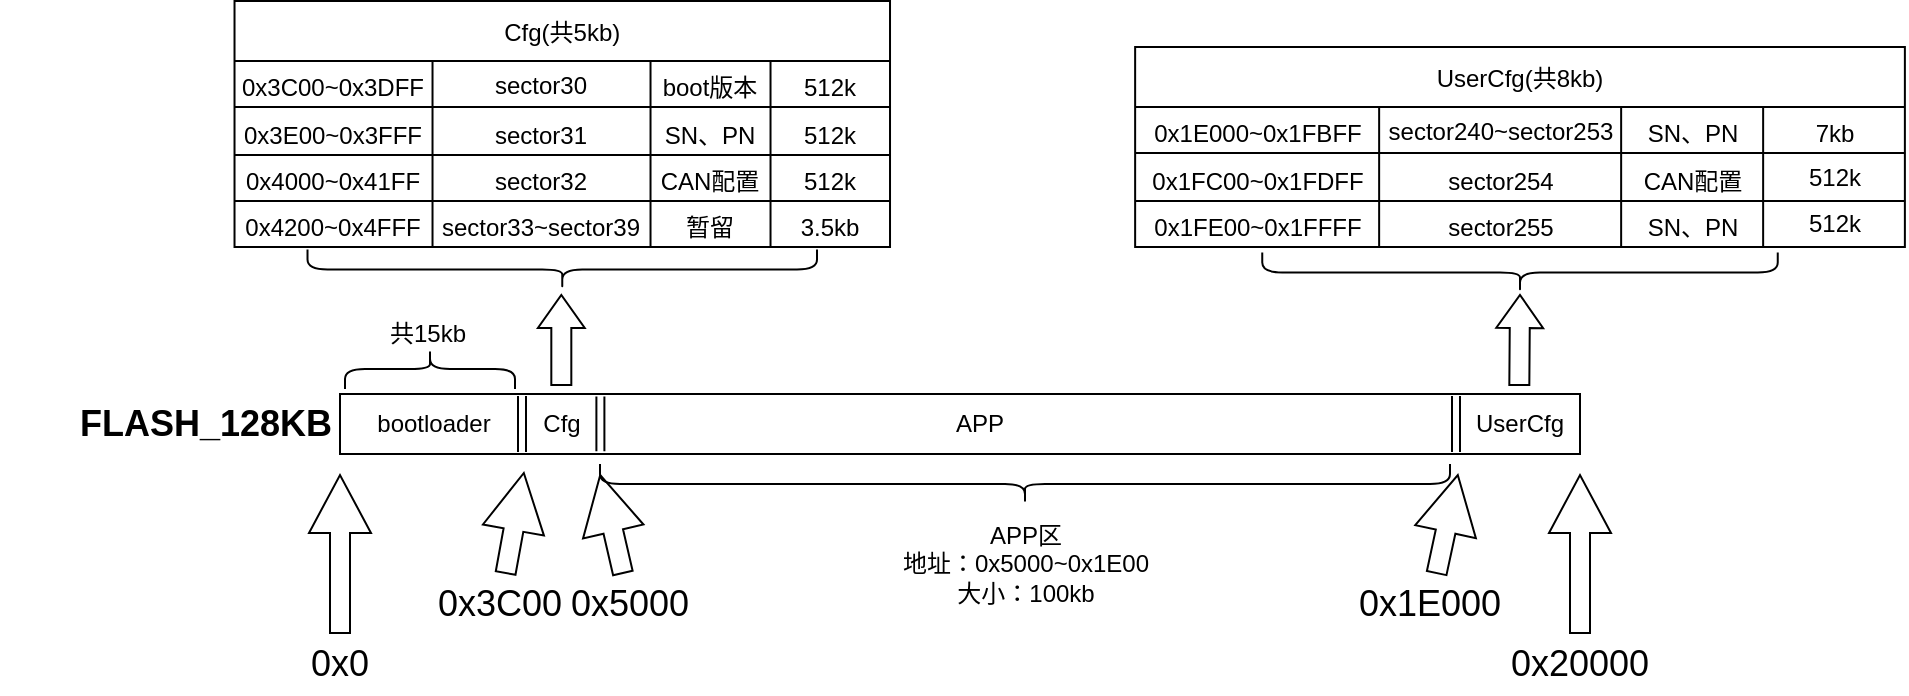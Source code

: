 <mxfile version="26.0.5">
  <diagram name="第 1 页" id="LOiiT-unrX2Uw0yE5oOl">
    <mxGraphModel dx="989" dy="509" grid="1" gridSize="10" guides="1" tooltips="1" connect="1" arrows="1" fold="1" page="1" pageScale="1" pageWidth="2000" pageHeight="2000" math="0" shadow="0">
      <root>
        <mxCell id="0" />
        <mxCell id="1" parent="0" />
        <mxCell id="IYtFgDfIM9FLVhiezO-n-1" value="" style="rounded=0;whiteSpace=wrap;html=1;" vertex="1" parent="1">
          <mxGeometry x="180" y="540" width="620" height="30" as="geometry" />
        </mxCell>
        <mxCell id="IYtFgDfIM9FLVhiezO-n-2" value="&lt;b&gt;&lt;font style=&quot;font-size: 18px;&quot;&gt;FLASH_128KB&lt;/font&gt;&lt;/b&gt;" style="text;html=1;align=center;verticalAlign=middle;whiteSpace=wrap;rounded=0;" vertex="1" parent="1">
          <mxGeometry x="10" y="525" width="206" height="60" as="geometry" />
        </mxCell>
        <mxCell id="IYtFgDfIM9FLVhiezO-n-3" value="" style="shape=flexArrow;endArrow=classic;html=1;rounded=0;width=10;endSize=9.33;" edge="1" parent="1">
          <mxGeometry width="50" height="50" relative="1" as="geometry">
            <mxPoint x="180" y="660" as="sourcePoint" />
            <mxPoint x="180" y="580" as="targetPoint" />
          </mxGeometry>
        </mxCell>
        <mxCell id="IYtFgDfIM9FLVhiezO-n-4" value="" style="shape=flexArrow;endArrow=classic;html=1;rounded=0;width=10;endSize=9.33;" edge="1" parent="1">
          <mxGeometry width="50" height="50" relative="1" as="geometry">
            <mxPoint x="800" y="660" as="sourcePoint" />
            <mxPoint x="800" y="580" as="targetPoint" />
          </mxGeometry>
        </mxCell>
        <mxCell id="IYtFgDfIM9FLVhiezO-n-5" value="&lt;font style=&quot;font-size: 18px;&quot;&gt;0x0&lt;/font&gt;" style="text;html=1;align=center;verticalAlign=middle;whiteSpace=wrap;rounded=0;" vertex="1" parent="1">
          <mxGeometry x="150" y="660" width="60" height="30" as="geometry" />
        </mxCell>
        <mxCell id="IYtFgDfIM9FLVhiezO-n-6" value="&lt;font style=&quot;font-size: 18px;&quot;&gt;0x20000&lt;/font&gt;" style="text;html=1;align=center;verticalAlign=middle;whiteSpace=wrap;rounded=0;" vertex="1" parent="1">
          <mxGeometry x="750" y="660" width="100" height="30" as="geometry" />
        </mxCell>
        <mxCell id="IYtFgDfIM9FLVhiezO-n-7" value="" style="shape=flexArrow;endArrow=classic;html=1;rounded=0;width=10;endSize=9.33;" edge="1" parent="1" source="IYtFgDfIM9FLVhiezO-n-8">
          <mxGeometry width="50" height="50" relative="1" as="geometry">
            <mxPoint x="310" y="660" as="sourcePoint" />
            <mxPoint x="310" y="580" as="targetPoint" />
          </mxGeometry>
        </mxCell>
        <mxCell id="IYtFgDfIM9FLVhiezO-n-9" value="" style="endArrow=none;html=1;rounded=0;entryX=0.208;entryY=1.1;entryDx=0;entryDy=0;entryPerimeter=0;" edge="1" parent="1" source="IYtFgDfIM9FLVhiezO-n-1">
          <mxGeometry width="50" height="50" relative="1" as="geometry">
            <mxPoint x="430" y="677" as="sourcePoint" />
            <mxPoint x="308.96" y="570" as="targetPoint" />
          </mxGeometry>
        </mxCell>
        <mxCell id="IYtFgDfIM9FLVhiezO-n-11" value="" style="shape=link;html=1;rounded=0;entryX=0.21;entryY=0.956;entryDx=0;entryDy=0;entryPerimeter=0;exitX=0.21;exitY=0.042;exitDx=0;exitDy=0;exitPerimeter=0;" edge="1" parent="1" source="IYtFgDfIM9FLVhiezO-n-1" target="IYtFgDfIM9FLVhiezO-n-1">
          <mxGeometry width="100" relative="1" as="geometry">
            <mxPoint x="270" y="550" as="sourcePoint" />
            <mxPoint x="370" y="550" as="targetPoint" />
            <Array as="points" />
          </mxGeometry>
        </mxCell>
        <mxCell id="IYtFgDfIM9FLVhiezO-n-12" value="" style="shape=flexArrow;endArrow=classic;html=1;rounded=0;endWidth=12.414;endSize=5.159;" edge="1" parent="1">
          <mxGeometry width="50" height="50" relative="1" as="geometry">
            <mxPoint x="290.66" y="536" as="sourcePoint" />
            <mxPoint x="290.66" y="490" as="targetPoint" />
          </mxGeometry>
        </mxCell>
        <mxCell id="IYtFgDfIM9FLVhiezO-n-13" value="" style="shape=curlyBracket;whiteSpace=wrap;html=1;rounded=1;flipH=1;labelPosition=right;verticalLabelPosition=middle;align=left;verticalAlign=middle;rotation=90;" vertex="1" parent="1">
          <mxGeometry x="281.13" y="350.38" width="20" height="254.75" as="geometry" />
        </mxCell>
        <mxCell id="IYtFgDfIM9FLVhiezO-n-15" value="" style="shape=flexArrow;endArrow=classic;html=1;rounded=0;width=10;endSize=9.33;" edge="1" parent="1" source="IYtFgDfIM9FLVhiezO-n-17">
          <mxGeometry width="50" height="50" relative="1" as="geometry">
            <mxPoint x="272" y="659" as="sourcePoint" />
            <mxPoint x="272" y="579" as="targetPoint" />
          </mxGeometry>
        </mxCell>
        <mxCell id="IYtFgDfIM9FLVhiezO-n-16" value="" style="shape=flexArrow;endArrow=classic;html=1;rounded=0;width=10;endSize=9.33;" edge="1" parent="1" target="IYtFgDfIM9FLVhiezO-n-8">
          <mxGeometry width="50" height="50" relative="1" as="geometry">
            <mxPoint x="310" y="660" as="sourcePoint" />
            <mxPoint x="310" y="580" as="targetPoint" />
          </mxGeometry>
        </mxCell>
        <mxCell id="IYtFgDfIM9FLVhiezO-n-8" value="&lt;font style=&quot;font-size: 18px;&quot;&gt;0x5000&lt;/font&gt;" style="text;html=1;align=center;verticalAlign=middle;whiteSpace=wrap;rounded=0;" vertex="1" parent="1">
          <mxGeometry x="290" y="630" width="70" height="30" as="geometry" />
        </mxCell>
        <mxCell id="IYtFgDfIM9FLVhiezO-n-17" value="&lt;font style=&quot;font-size: 18px;&quot;&gt;0x3C00&lt;/font&gt;" style="text;html=1;align=center;verticalAlign=middle;whiteSpace=wrap;rounded=0;" vertex="1" parent="1">
          <mxGeometry x="230" y="630" width="60" height="30" as="geometry" />
        </mxCell>
        <mxCell id="IYtFgDfIM9FLVhiezO-n-19" value="" style="shape=link;html=1;rounded=0;entryX=0.21;entryY=0.956;entryDx=0;entryDy=0;entryPerimeter=0;exitX=0.21;exitY=0.042;exitDx=0;exitDy=0;exitPerimeter=0;" edge="1" parent="1">
          <mxGeometry width="100" relative="1" as="geometry">
            <mxPoint x="271" y="541" as="sourcePoint" />
            <mxPoint x="271" y="569" as="targetPoint" />
            <Array as="points" />
          </mxGeometry>
        </mxCell>
        <mxCell id="IYtFgDfIM9FLVhiezO-n-20" value="bootloader" style="text;html=1;align=center;verticalAlign=middle;whiteSpace=wrap;rounded=0;" vertex="1" parent="1">
          <mxGeometry x="194" y="540" width="66" height="30" as="geometry" />
        </mxCell>
        <mxCell id="IYtFgDfIM9FLVhiezO-n-21" value="Cfg" style="text;html=1;align=center;verticalAlign=middle;whiteSpace=wrap;rounded=0;" vertex="1" parent="1">
          <mxGeometry x="271" y="540" width="40" height="30" as="geometry" />
        </mxCell>
        <mxCell id="IYtFgDfIM9FLVhiezO-n-25" value="" style="shape=flexArrow;endArrow=classic;html=1;rounded=0;width=10;endSize=9.33;" edge="1" parent="1" source="IYtFgDfIM9FLVhiezO-n-23">
          <mxGeometry width="50" height="50" relative="1" as="geometry">
            <mxPoint x="739" y="660" as="sourcePoint" />
            <mxPoint x="739" y="580" as="targetPoint" />
          </mxGeometry>
        </mxCell>
        <mxCell id="IYtFgDfIM9FLVhiezO-n-28" value="" style="shape=flexArrow;endArrow=classic;html=1;rounded=0;width=10;endSize=9.33;" edge="1" parent="1" target="IYtFgDfIM9FLVhiezO-n-23">
          <mxGeometry width="50" height="50" relative="1" as="geometry">
            <mxPoint x="739" y="660" as="sourcePoint" />
            <mxPoint x="739" y="580" as="targetPoint" />
          </mxGeometry>
        </mxCell>
        <mxCell id="IYtFgDfIM9FLVhiezO-n-23" value="&lt;font style=&quot;font-size: 18px;&quot;&gt;0x1E000&lt;/font&gt;" style="text;html=1;align=center;verticalAlign=middle;whiteSpace=wrap;rounded=0;" vertex="1" parent="1">
          <mxGeometry x="690" y="630" width="70" height="30" as="geometry" />
        </mxCell>
        <mxCell id="IYtFgDfIM9FLVhiezO-n-29" value="" style="shape=link;html=1;rounded=0;entryX=0.21;entryY=0.956;entryDx=0;entryDy=0;entryPerimeter=0;exitX=0.21;exitY=0.042;exitDx=0;exitDy=0;exitPerimeter=0;" edge="1" parent="1">
          <mxGeometry width="100" relative="1" as="geometry">
            <mxPoint x="738" y="541" as="sourcePoint" />
            <mxPoint x="738" y="569" as="targetPoint" />
            <Array as="points" />
          </mxGeometry>
        </mxCell>
        <mxCell id="IYtFgDfIM9FLVhiezO-n-30" value="" style="shape=flexArrow;endArrow=classic;html=1;rounded=0;endWidth=12.414;endSize=5.159;" edge="1" parent="1">
          <mxGeometry width="50" height="50" relative="1" as="geometry">
            <mxPoint x="769.66" y="536" as="sourcePoint" />
            <mxPoint x="770" y="490" as="targetPoint" />
          </mxGeometry>
        </mxCell>
        <mxCell id="IYtFgDfIM9FLVhiezO-n-31" value="" style="shape=curlyBracket;whiteSpace=wrap;html=1;rounded=1;flipH=1;labelPosition=right;verticalLabelPosition=middle;align=left;verticalAlign=middle;rotation=90;" vertex="1" parent="1">
          <mxGeometry x="760" y="350.38" width="20" height="257.75" as="geometry" />
        </mxCell>
        <mxCell id="IYtFgDfIM9FLVhiezO-n-33" value="UserCfg" style="text;html=1;align=center;verticalAlign=middle;whiteSpace=wrap;rounded=0;" vertex="1" parent="1">
          <mxGeometry x="750" y="540" width="40" height="30" as="geometry" />
        </mxCell>
        <mxCell id="IYtFgDfIM9FLVhiezO-n-34" value="APP" style="text;html=1;align=center;verticalAlign=middle;whiteSpace=wrap;rounded=0;" vertex="1" parent="1">
          <mxGeometry x="470" y="540" width="60" height="30" as="geometry" />
        </mxCell>
        <mxCell id="IYtFgDfIM9FLVhiezO-n-35" value="" style="shape=curlyBracket;whiteSpace=wrap;html=1;rounded=1;labelPosition=left;verticalLabelPosition=middle;align=right;verticalAlign=middle;rotation=-90;" vertex="1" parent="1">
          <mxGeometry x="512.5" y="372.5" width="20" height="425" as="geometry" />
        </mxCell>
        <mxCell id="IYtFgDfIM9FLVhiezO-n-48" value="Cfg(共5kb)" style="shape=table;startSize=30;container=1;collapsible=0;childLayout=tableLayout;strokeColor=default;fontSize=12;" vertex="1" parent="1">
          <mxGeometry x="127.26" y="343.5" width="327.75" height="123" as="geometry" />
        </mxCell>
        <mxCell id="IYtFgDfIM9FLVhiezO-n-49" value="" style="shape=tableRow;horizontal=0;startSize=0;swimlaneHead=0;swimlaneBody=0;strokeColor=inherit;top=0;left=0;bottom=0;right=0;collapsible=0;dropTarget=0;fillColor=none;points=[[0,0.5],[1,0.5]];portConstraint=eastwest;fontSize=16;" vertex="1" parent="IYtFgDfIM9FLVhiezO-n-48">
          <mxGeometry y="30" width="327.75" height="23" as="geometry" />
        </mxCell>
        <mxCell id="IYtFgDfIM9FLVhiezO-n-50" value="&lt;font style=&quot;font-size: 12px;&quot;&gt;0x3C00~0x3DFF&lt;/font&gt;" style="shape=partialRectangle;html=1;whiteSpace=wrap;connectable=0;strokeColor=inherit;overflow=hidden;fillColor=none;top=0;left=0;bottom=0;right=0;pointerEvents=1;fontSize=16;" vertex="1" parent="IYtFgDfIM9FLVhiezO-n-49">
          <mxGeometry width="99" height="23" as="geometry">
            <mxRectangle width="99" height="23" as="alternateBounds" />
          </mxGeometry>
        </mxCell>
        <mxCell id="IYtFgDfIM9FLVhiezO-n-51" value="&lt;font style=&quot;font-size: 12px;&quot;&gt;sector30&lt;/font&gt;" style="shape=partialRectangle;html=1;whiteSpace=wrap;connectable=0;strokeColor=inherit;overflow=hidden;fillColor=none;top=0;left=0;bottom=0;right=0;pointerEvents=1;fontSize=13;" vertex="1" parent="IYtFgDfIM9FLVhiezO-n-49">
          <mxGeometry x="99" width="109" height="23" as="geometry">
            <mxRectangle width="109" height="23" as="alternateBounds" />
          </mxGeometry>
        </mxCell>
        <mxCell id="IYtFgDfIM9FLVhiezO-n-52" value="&lt;font style=&quot;font-size: 12px;&quot;&gt;boot版本&lt;/font&gt;" style="shape=partialRectangle;html=1;whiteSpace=wrap;connectable=0;strokeColor=inherit;overflow=hidden;fillColor=none;top=0;left=0;bottom=0;right=0;pointerEvents=1;fontSize=16;" vertex="1" parent="IYtFgDfIM9FLVhiezO-n-49">
          <mxGeometry x="208" width="60" height="23" as="geometry">
            <mxRectangle width="60" height="23" as="alternateBounds" />
          </mxGeometry>
        </mxCell>
        <mxCell id="IYtFgDfIM9FLVhiezO-n-126" value="&lt;font style=&quot;font-size: 12px;&quot;&gt;512k&lt;/font&gt;" style="shape=partialRectangle;html=1;whiteSpace=wrap;connectable=0;strokeColor=inherit;overflow=hidden;fillColor=none;top=0;left=0;bottom=0;right=0;pointerEvents=1;fontSize=16;" vertex="1" parent="IYtFgDfIM9FLVhiezO-n-49">
          <mxGeometry x="268" width="60" height="23" as="geometry">
            <mxRectangle width="60" height="23" as="alternateBounds" />
          </mxGeometry>
        </mxCell>
        <mxCell id="IYtFgDfIM9FLVhiezO-n-53" value="" style="shape=tableRow;horizontal=0;startSize=0;swimlaneHead=0;swimlaneBody=0;strokeColor=inherit;top=0;left=0;bottom=0;right=0;collapsible=0;dropTarget=0;fillColor=none;points=[[0,0.5],[1,0.5]];portConstraint=eastwest;fontSize=16;" vertex="1" parent="IYtFgDfIM9FLVhiezO-n-48">
          <mxGeometry y="53" width="327.75" height="24" as="geometry" />
        </mxCell>
        <mxCell id="IYtFgDfIM9FLVhiezO-n-54" value="&lt;font style=&quot;font-size: 12px;&quot;&gt;0x3E00~0x3FFF&lt;/font&gt;" style="shape=partialRectangle;html=1;whiteSpace=wrap;connectable=0;strokeColor=inherit;overflow=hidden;fillColor=none;top=0;left=0;bottom=0;right=0;pointerEvents=1;fontSize=16;" vertex="1" parent="IYtFgDfIM9FLVhiezO-n-53">
          <mxGeometry width="99" height="24" as="geometry">
            <mxRectangle width="99" height="24" as="alternateBounds" />
          </mxGeometry>
        </mxCell>
        <mxCell id="IYtFgDfIM9FLVhiezO-n-55" value="&lt;font style=&quot;font-size: 12px;&quot;&gt;sector31&lt;/font&gt;" style="shape=partialRectangle;html=1;whiteSpace=wrap;connectable=0;strokeColor=inherit;overflow=hidden;fillColor=none;top=0;left=0;bottom=0;right=0;pointerEvents=1;fontSize=16;" vertex="1" parent="IYtFgDfIM9FLVhiezO-n-53">
          <mxGeometry x="99" width="109" height="24" as="geometry">
            <mxRectangle width="109" height="24" as="alternateBounds" />
          </mxGeometry>
        </mxCell>
        <mxCell id="IYtFgDfIM9FLVhiezO-n-56" value="&lt;font style=&quot;font-size: 12px;&quot;&gt;SN、PN&lt;/font&gt;" style="shape=partialRectangle;html=1;whiteSpace=wrap;connectable=0;strokeColor=inherit;overflow=hidden;fillColor=none;top=0;left=0;bottom=0;right=0;pointerEvents=1;fontSize=16;" vertex="1" parent="IYtFgDfIM9FLVhiezO-n-53">
          <mxGeometry x="208" width="60" height="24" as="geometry">
            <mxRectangle width="60" height="24" as="alternateBounds" />
          </mxGeometry>
        </mxCell>
        <mxCell id="IYtFgDfIM9FLVhiezO-n-127" value="&lt;font style=&quot;font-size: 12px;&quot;&gt;512k&lt;/font&gt;" style="shape=partialRectangle;html=1;whiteSpace=wrap;connectable=0;strokeColor=inherit;overflow=hidden;fillColor=none;top=0;left=0;bottom=0;right=0;pointerEvents=1;fontSize=16;" vertex="1" parent="IYtFgDfIM9FLVhiezO-n-53">
          <mxGeometry x="268" width="60" height="24" as="geometry">
            <mxRectangle width="60" height="24" as="alternateBounds" />
          </mxGeometry>
        </mxCell>
        <mxCell id="IYtFgDfIM9FLVhiezO-n-57" value="" style="shape=tableRow;horizontal=0;startSize=0;swimlaneHead=0;swimlaneBody=0;strokeColor=inherit;top=0;left=0;bottom=0;right=0;collapsible=0;dropTarget=0;fillColor=none;points=[[0,0.5],[1,0.5]];portConstraint=eastwest;fontSize=16;" vertex="1" parent="IYtFgDfIM9FLVhiezO-n-48">
          <mxGeometry y="77" width="327.75" height="23" as="geometry" />
        </mxCell>
        <mxCell id="IYtFgDfIM9FLVhiezO-n-58" value="&lt;font style=&quot;font-size: 12px;&quot;&gt;0x4000~0x41FF&lt;/font&gt;" style="shape=partialRectangle;html=1;whiteSpace=wrap;connectable=0;strokeColor=inherit;overflow=hidden;fillColor=none;top=0;left=0;bottom=0;right=0;pointerEvents=1;fontSize=16;" vertex="1" parent="IYtFgDfIM9FLVhiezO-n-57">
          <mxGeometry width="99" height="23" as="geometry">
            <mxRectangle width="99" height="23" as="alternateBounds" />
          </mxGeometry>
        </mxCell>
        <mxCell id="IYtFgDfIM9FLVhiezO-n-59" value="&lt;font style=&quot;font-size: 12px;&quot;&gt;sector32&lt;/font&gt;" style="shape=partialRectangle;html=1;whiteSpace=wrap;connectable=0;strokeColor=inherit;overflow=hidden;fillColor=none;top=0;left=0;bottom=0;right=0;pointerEvents=1;fontSize=16;" vertex="1" parent="IYtFgDfIM9FLVhiezO-n-57">
          <mxGeometry x="99" width="109" height="23" as="geometry">
            <mxRectangle width="109" height="23" as="alternateBounds" />
          </mxGeometry>
        </mxCell>
        <mxCell id="IYtFgDfIM9FLVhiezO-n-60" value="&lt;font style=&quot;font-size: 12px;&quot;&gt;CAN配置&lt;/font&gt;" style="shape=partialRectangle;html=1;whiteSpace=wrap;connectable=0;strokeColor=inherit;overflow=hidden;fillColor=none;top=0;left=0;bottom=0;right=0;pointerEvents=1;fontSize=16;" vertex="1" parent="IYtFgDfIM9FLVhiezO-n-57">
          <mxGeometry x="208" width="60" height="23" as="geometry">
            <mxRectangle width="60" height="23" as="alternateBounds" />
          </mxGeometry>
        </mxCell>
        <mxCell id="IYtFgDfIM9FLVhiezO-n-128" value="&lt;font style=&quot;font-size: 12px;&quot;&gt;512k&lt;/font&gt;" style="shape=partialRectangle;html=1;whiteSpace=wrap;connectable=0;strokeColor=inherit;overflow=hidden;fillColor=none;top=0;left=0;bottom=0;right=0;pointerEvents=1;fontSize=16;" vertex="1" parent="IYtFgDfIM9FLVhiezO-n-57">
          <mxGeometry x="268" width="60" height="23" as="geometry">
            <mxRectangle width="60" height="23" as="alternateBounds" />
          </mxGeometry>
        </mxCell>
        <mxCell id="IYtFgDfIM9FLVhiezO-n-65" style="shape=tableRow;horizontal=0;startSize=0;swimlaneHead=0;swimlaneBody=0;strokeColor=inherit;top=0;left=0;bottom=0;right=0;collapsible=0;dropTarget=0;fillColor=none;points=[[0,0.5],[1,0.5]];portConstraint=eastwest;fontSize=16;" vertex="1" parent="IYtFgDfIM9FLVhiezO-n-48">
          <mxGeometry y="100" width="327.75" height="23" as="geometry" />
        </mxCell>
        <mxCell id="IYtFgDfIM9FLVhiezO-n-66" value="&lt;font style=&quot;font-size: 12px;&quot;&gt;0x4200~0x4FFF&lt;/font&gt;" style="shape=partialRectangle;html=1;whiteSpace=wrap;connectable=0;strokeColor=inherit;overflow=hidden;fillColor=none;top=0;left=0;bottom=0;right=0;pointerEvents=1;fontSize=16;" vertex="1" parent="IYtFgDfIM9FLVhiezO-n-65">
          <mxGeometry width="99" height="23" as="geometry">
            <mxRectangle width="99" height="23" as="alternateBounds" />
          </mxGeometry>
        </mxCell>
        <mxCell id="IYtFgDfIM9FLVhiezO-n-67" value="&lt;font style=&quot;font-size: 12px;&quot;&gt;sector33~sector39&lt;/font&gt;" style="shape=partialRectangle;html=1;whiteSpace=wrap;connectable=0;strokeColor=inherit;overflow=hidden;fillColor=none;top=0;left=0;bottom=0;right=0;pointerEvents=1;fontSize=16;" vertex="1" parent="IYtFgDfIM9FLVhiezO-n-65">
          <mxGeometry x="99" width="109" height="23" as="geometry">
            <mxRectangle width="109" height="23" as="alternateBounds" />
          </mxGeometry>
        </mxCell>
        <mxCell id="IYtFgDfIM9FLVhiezO-n-68" value="&lt;font style=&quot;font-size: 12px;&quot;&gt;暂留&lt;/font&gt;" style="shape=partialRectangle;html=1;whiteSpace=wrap;connectable=0;strokeColor=inherit;overflow=hidden;fillColor=none;top=0;left=0;bottom=0;right=0;pointerEvents=1;fontSize=16;" vertex="1" parent="IYtFgDfIM9FLVhiezO-n-65">
          <mxGeometry x="208" width="60" height="23" as="geometry">
            <mxRectangle width="60" height="23" as="alternateBounds" />
          </mxGeometry>
        </mxCell>
        <mxCell id="IYtFgDfIM9FLVhiezO-n-129" value="&lt;font style=&quot;font-size: 12px;&quot;&gt;3.5kb&lt;/font&gt;" style="shape=partialRectangle;html=1;whiteSpace=wrap;connectable=0;strokeColor=inherit;overflow=hidden;fillColor=none;top=0;left=0;bottom=0;right=0;pointerEvents=1;fontSize=16;" vertex="1" parent="IYtFgDfIM9FLVhiezO-n-65">
          <mxGeometry x="268" width="60" height="23" as="geometry">
            <mxRectangle width="60" height="23" as="alternateBounds" />
          </mxGeometry>
        </mxCell>
        <mxCell id="IYtFgDfIM9FLVhiezO-n-36" value="APP区&lt;div&gt;地址：0x5000~0x1E00&lt;/div&gt;&lt;div&gt;大小：100kb&lt;/div&gt;" style="text;html=1;align=center;verticalAlign=middle;whiteSpace=wrap;rounded=0;" vertex="1" parent="1">
          <mxGeometry x="432.5" y="590" width="180" height="70" as="geometry" />
        </mxCell>
        <mxCell id="IYtFgDfIM9FLVhiezO-n-81" value="UserCfg(共8kb)" style="shape=table;startSize=30;container=1;collapsible=0;childLayout=tableLayout;strokeColor=default;fontSize=12;" vertex="1" parent="1">
          <mxGeometry x="577.57" y="366.5" width="384.87" height="100" as="geometry" />
        </mxCell>
        <mxCell id="IYtFgDfIM9FLVhiezO-n-82" value="" style="shape=tableRow;horizontal=0;startSize=0;swimlaneHead=0;swimlaneBody=0;strokeColor=inherit;top=0;left=0;bottom=0;right=0;collapsible=0;dropTarget=0;fillColor=none;points=[[0,0.5],[1,0.5]];portConstraint=eastwest;fontSize=16;" vertex="1" parent="IYtFgDfIM9FLVhiezO-n-81">
          <mxGeometry y="30" width="384.87" height="23" as="geometry" />
        </mxCell>
        <mxCell id="IYtFgDfIM9FLVhiezO-n-83" value="&lt;span style=&quot;font-size: 12px;&quot;&gt;0x1E000~0x1FBFF&lt;/span&gt;" style="shape=partialRectangle;html=1;whiteSpace=wrap;connectable=0;strokeColor=inherit;overflow=hidden;fillColor=none;top=0;left=0;bottom=0;right=0;pointerEvents=1;fontSize=16;" vertex="1" parent="IYtFgDfIM9FLVhiezO-n-82">
          <mxGeometry width="122" height="23" as="geometry">
            <mxRectangle width="122" height="23" as="alternateBounds" />
          </mxGeometry>
        </mxCell>
        <mxCell id="IYtFgDfIM9FLVhiezO-n-84" value="&lt;span style=&quot;font-size: 12px;&quot;&gt;sector240~sector253&lt;/span&gt;" style="shape=partialRectangle;html=1;whiteSpace=wrap;connectable=0;strokeColor=inherit;overflow=hidden;fillColor=none;top=0;left=0;bottom=0;right=0;pointerEvents=1;fontSize=13;" vertex="1" parent="IYtFgDfIM9FLVhiezO-n-82">
          <mxGeometry x="122" width="121" height="23" as="geometry">
            <mxRectangle width="121" height="23" as="alternateBounds" />
          </mxGeometry>
        </mxCell>
        <mxCell id="IYtFgDfIM9FLVhiezO-n-85" value="&lt;span style=&quot;font-size: 12px;&quot;&gt;SN、PN&lt;/span&gt;" style="shape=partialRectangle;html=1;whiteSpace=wrap;connectable=0;strokeColor=inherit;overflow=hidden;fillColor=none;top=0;left=0;bottom=0;right=0;pointerEvents=1;fontSize=16;" vertex="1" parent="IYtFgDfIM9FLVhiezO-n-82">
          <mxGeometry x="243" width="71" height="23" as="geometry">
            <mxRectangle width="71" height="23" as="alternateBounds" />
          </mxGeometry>
        </mxCell>
        <mxCell id="IYtFgDfIM9FLVhiezO-n-123" value="&lt;font style=&quot;font-size: 12px;&quot;&gt;7kb&lt;/font&gt;" style="shape=partialRectangle;html=1;whiteSpace=wrap;connectable=0;strokeColor=inherit;overflow=hidden;fillColor=none;top=0;left=0;bottom=0;right=0;pointerEvents=1;fontSize=16;" vertex="1" parent="IYtFgDfIM9FLVhiezO-n-82">
          <mxGeometry x="314" width="71" height="23" as="geometry">
            <mxRectangle width="71" height="23" as="alternateBounds" />
          </mxGeometry>
        </mxCell>
        <mxCell id="IYtFgDfIM9FLVhiezO-n-86" value="" style="shape=tableRow;horizontal=0;startSize=0;swimlaneHead=0;swimlaneBody=0;strokeColor=inherit;top=0;left=0;bottom=0;right=0;collapsible=0;dropTarget=0;fillColor=none;points=[[0,0.5],[1,0.5]];portConstraint=eastwest;fontSize=16;" vertex="1" parent="IYtFgDfIM9FLVhiezO-n-81">
          <mxGeometry y="53" width="384.87" height="24" as="geometry" />
        </mxCell>
        <mxCell id="IYtFgDfIM9FLVhiezO-n-87" value="&lt;span style=&quot;font-size: 12px;&quot;&gt;0x1FC00~0x1FDFF&lt;/span&gt;" style="shape=partialRectangle;html=1;whiteSpace=wrap;connectable=0;strokeColor=inherit;overflow=hidden;fillColor=none;top=0;left=0;bottom=0;right=0;pointerEvents=1;fontSize=16;" vertex="1" parent="IYtFgDfIM9FLVhiezO-n-86">
          <mxGeometry width="122" height="24" as="geometry">
            <mxRectangle width="122" height="24" as="alternateBounds" />
          </mxGeometry>
        </mxCell>
        <mxCell id="IYtFgDfIM9FLVhiezO-n-88" value="&lt;span style=&quot;font-size: 12px;&quot;&gt;sector254&lt;/span&gt;" style="shape=partialRectangle;html=1;whiteSpace=wrap;connectable=0;strokeColor=inherit;overflow=hidden;fillColor=none;top=0;left=0;bottom=0;right=0;pointerEvents=1;fontSize=16;" vertex="1" parent="IYtFgDfIM9FLVhiezO-n-86">
          <mxGeometry x="122" width="121" height="24" as="geometry">
            <mxRectangle width="121" height="24" as="alternateBounds" />
          </mxGeometry>
        </mxCell>
        <mxCell id="IYtFgDfIM9FLVhiezO-n-89" value="&lt;span style=&quot;font-size: 12px;&quot;&gt;CAN配置&lt;/span&gt;" style="shape=partialRectangle;html=1;whiteSpace=wrap;connectable=0;strokeColor=inherit;overflow=hidden;fillColor=none;top=0;left=0;bottom=0;right=0;pointerEvents=1;fontSize=16;" vertex="1" parent="IYtFgDfIM9FLVhiezO-n-86">
          <mxGeometry x="243" width="71" height="24" as="geometry">
            <mxRectangle width="71" height="24" as="alternateBounds" />
          </mxGeometry>
        </mxCell>
        <mxCell id="IYtFgDfIM9FLVhiezO-n-124" value="512k" style="shape=partialRectangle;html=1;whiteSpace=wrap;connectable=0;strokeColor=inherit;overflow=hidden;fillColor=none;top=0;left=0;bottom=0;right=0;pointerEvents=1;fontSize=12;" vertex="1" parent="IYtFgDfIM9FLVhiezO-n-86">
          <mxGeometry x="314" width="71" height="24" as="geometry">
            <mxRectangle width="71" height="24" as="alternateBounds" />
          </mxGeometry>
        </mxCell>
        <mxCell id="IYtFgDfIM9FLVhiezO-n-90" value="" style="shape=tableRow;horizontal=0;startSize=0;swimlaneHead=0;swimlaneBody=0;strokeColor=inherit;top=0;left=0;bottom=0;right=0;collapsible=0;dropTarget=0;fillColor=none;points=[[0,0.5],[1,0.5]];portConstraint=eastwest;fontSize=16;" vertex="1" parent="IYtFgDfIM9FLVhiezO-n-81">
          <mxGeometry y="77" width="384.87" height="23" as="geometry" />
        </mxCell>
        <mxCell id="IYtFgDfIM9FLVhiezO-n-91" value="&lt;span style=&quot;font-size: 12px;&quot;&gt;0x1FE00~0x1FFFF&lt;/span&gt;" style="shape=partialRectangle;html=1;whiteSpace=wrap;connectable=0;strokeColor=inherit;overflow=hidden;fillColor=none;top=0;left=0;bottom=0;right=0;pointerEvents=1;fontSize=16;" vertex="1" parent="IYtFgDfIM9FLVhiezO-n-90">
          <mxGeometry width="122" height="23" as="geometry">
            <mxRectangle width="122" height="23" as="alternateBounds" />
          </mxGeometry>
        </mxCell>
        <mxCell id="IYtFgDfIM9FLVhiezO-n-92" value="&lt;span style=&quot;font-size: 12px;&quot;&gt;sector255&lt;/span&gt;" style="shape=partialRectangle;html=1;whiteSpace=wrap;connectable=0;strokeColor=inherit;overflow=hidden;fillColor=none;top=0;left=0;bottom=0;right=0;pointerEvents=1;fontSize=16;" vertex="1" parent="IYtFgDfIM9FLVhiezO-n-90">
          <mxGeometry x="122" width="121" height="23" as="geometry">
            <mxRectangle width="121" height="23" as="alternateBounds" />
          </mxGeometry>
        </mxCell>
        <mxCell id="IYtFgDfIM9FLVhiezO-n-93" value="&lt;span style=&quot;font-size: 12px;&quot;&gt;SN、PN&lt;/span&gt;" style="shape=partialRectangle;html=1;whiteSpace=wrap;connectable=0;strokeColor=inherit;overflow=hidden;fillColor=none;top=0;left=0;bottom=0;right=0;pointerEvents=1;fontSize=16;" vertex="1" parent="IYtFgDfIM9FLVhiezO-n-90">
          <mxGeometry x="243" width="71" height="23" as="geometry">
            <mxRectangle width="71" height="23" as="alternateBounds" />
          </mxGeometry>
        </mxCell>
        <mxCell id="IYtFgDfIM9FLVhiezO-n-125" value="512k" style="shape=partialRectangle;html=1;whiteSpace=wrap;connectable=0;strokeColor=inherit;overflow=hidden;fillColor=none;top=0;left=0;bottom=0;right=0;pointerEvents=1;fontSize=12;" vertex="1" parent="IYtFgDfIM9FLVhiezO-n-90">
          <mxGeometry x="314" width="71" height="23" as="geometry">
            <mxRectangle width="71" height="23" as="alternateBounds" />
          </mxGeometry>
        </mxCell>
        <mxCell id="IYtFgDfIM9FLVhiezO-n-131" value="" style="shape=curlyBracket;whiteSpace=wrap;html=1;rounded=1;labelPosition=left;verticalLabelPosition=middle;align=right;verticalAlign=middle;rotation=90;" vertex="1" parent="1">
          <mxGeometry x="215" y="485" width="20" height="85" as="geometry" />
        </mxCell>
        <mxCell id="IYtFgDfIM9FLVhiezO-n-132" value="共15kb" style="text;html=1;align=center;verticalAlign=middle;whiteSpace=wrap;rounded=0;" vertex="1" parent="1">
          <mxGeometry x="194" y="495" width="60" height="30" as="geometry" />
        </mxCell>
      </root>
    </mxGraphModel>
  </diagram>
</mxfile>
